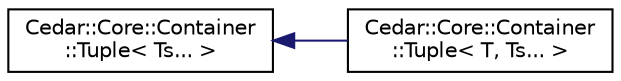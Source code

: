 digraph "Graphical Class Hierarchy"
{
 // LATEX_PDF_SIZE
  edge [fontname="Helvetica",fontsize="10",labelfontname="Helvetica",labelfontsize="10"];
  node [fontname="Helvetica",fontsize="10",shape=record];
  rankdir="LR";
  Node0 [label="Cedar::Core::Container\l::Tuple\< Ts... \>",height=0.2,width=0.4,color="black", fillcolor="white", style="filled",URL="$classCedar_1_1Core_1_1Container_1_1Tuple.html",tooltip=" "];
  Node0 -> Node1 [dir="back",color="midnightblue",fontsize="10",style="solid",fontname="Helvetica"];
  Node1 [label="Cedar::Core::Container\l::Tuple\< T, Ts... \>",height=0.2,width=0.4,color="black", fillcolor="white", style="filled",URL="$classCedar_1_1Core_1_1Container_1_1Tuple_3_01T_00_01Ts_8_8_8_01_4.html",tooltip=" "];
}
